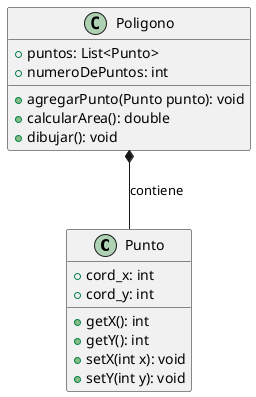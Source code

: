 @startuml

class Punto {
    + cord_x: int
    + cord_y: int

    + getX(): int
    + getY(): int
    + setX(int x): void
    + setY(int y): void
}

class Poligono {
    + puntos: List<Punto>
    + numeroDePuntos: int

    + agregarPunto(Punto punto): void
    + calcularArea(): double
    + dibujar(): void
}

Poligono *-- Punto : contiene

@enduml
